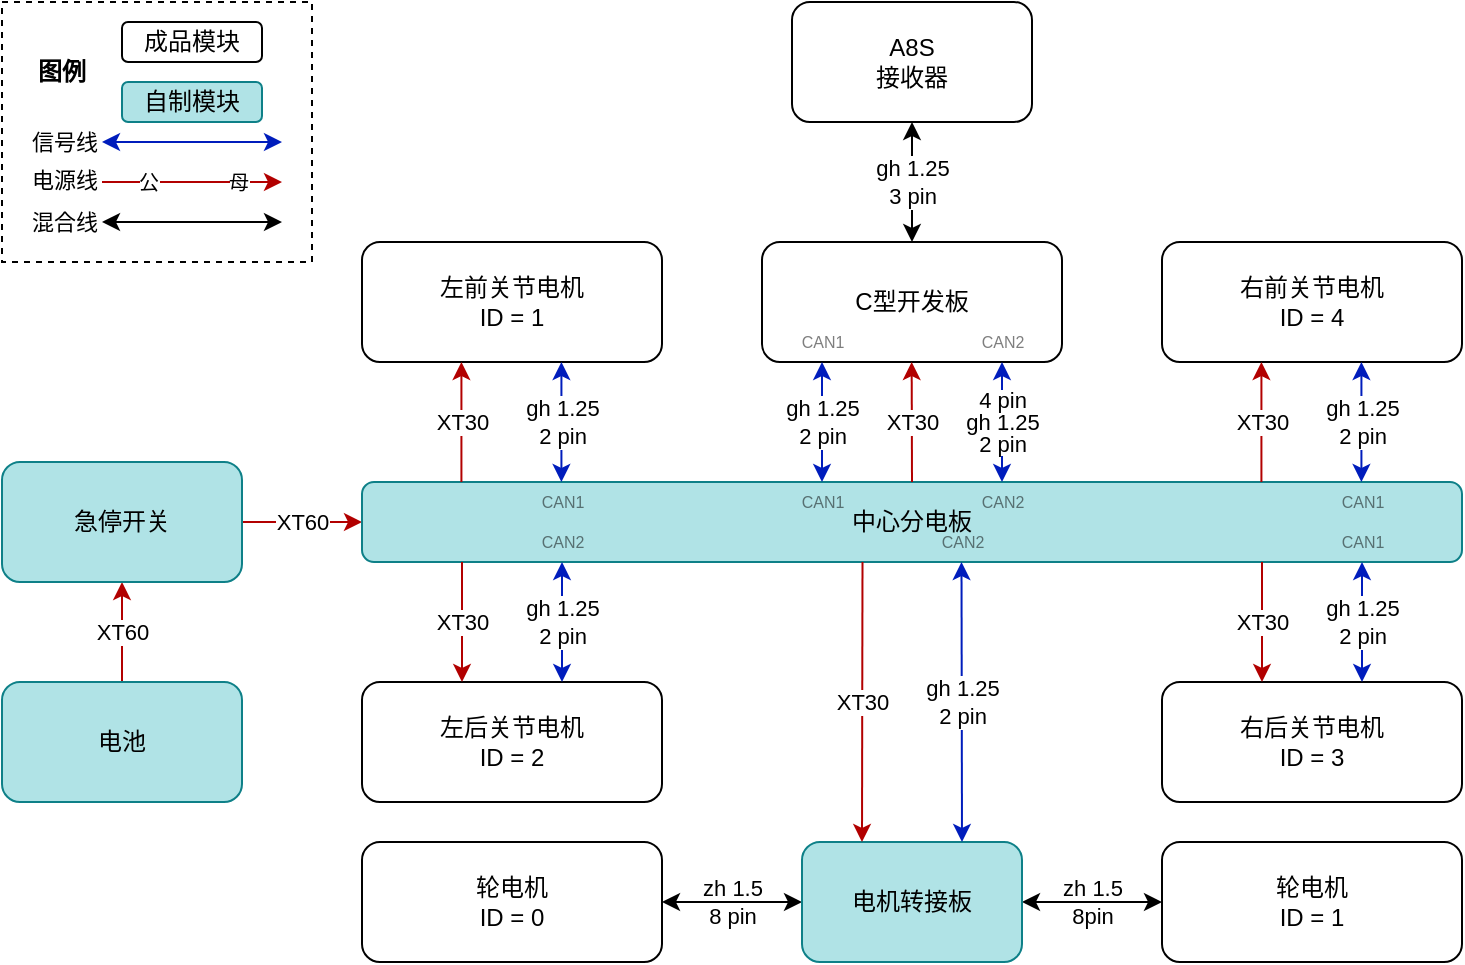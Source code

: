 <mxfile version="26.2.2">
  <diagram name="第 1 页" id="47uNOOpgvLLNZsxWTuy7">
    <mxGraphModel dx="1044" dy="722" grid="1" gridSize="10" guides="1" tooltips="1" connect="1" arrows="1" fold="1" page="1" pageScale="1" pageWidth="1169" pageHeight="827" math="0" shadow="0">
      <root>
        <mxCell id="0" />
        <mxCell id="1" parent="0" />
        <mxCell id="Tezzr9UvNSHUi5PQrRLW-71" value="" style="edgeStyle=orthogonalEdgeStyle;rounded=0;orthogonalLoop=1;jettySize=auto;html=1;fillColor=#e51400;strokeColor=#B20000;" parent="1" source="Tezzr9UvNSHUi5PQrRLW-69" target="Tezzr9UvNSHUi5PQrRLW-70" edge="1">
          <mxGeometry relative="1" as="geometry" />
        </mxCell>
        <mxCell id="Tezzr9UvNSHUi5PQrRLW-116" value="XT60" style="edgeLabel;html=1;align=center;verticalAlign=middle;resizable=0;points=[];" parent="Tezzr9UvNSHUi5PQrRLW-71" vertex="1" connectable="0">
          <mxGeometry relative="1" as="geometry">
            <mxPoint as="offset" />
          </mxGeometry>
        </mxCell>
        <mxCell id="Tezzr9UvNSHUi5PQrRLW-69" value="电池" style="rounded=1;whiteSpace=wrap;html=1;fillColor=#b0e3e6;strokeColor=#0e8088;" parent="1" vertex="1">
          <mxGeometry x="240" y="490" width="120" height="60" as="geometry" />
        </mxCell>
        <mxCell id="Tezzr9UvNSHUi5PQrRLW-73" value="" style="edgeStyle=orthogonalEdgeStyle;rounded=0;orthogonalLoop=1;jettySize=auto;html=1;fillColor=#e51400;strokeColor=#B20000;" parent="1" source="Tezzr9UvNSHUi5PQrRLW-70" target="Tezzr9UvNSHUi5PQrRLW-72" edge="1">
          <mxGeometry relative="1" as="geometry" />
        </mxCell>
        <mxCell id="Tezzr9UvNSHUi5PQrRLW-126" value="XT60" style="edgeLabel;html=1;align=center;verticalAlign=middle;resizable=0;points=[];" parent="Tezzr9UvNSHUi5PQrRLW-73" vertex="1" connectable="0">
          <mxGeometry relative="1" as="geometry">
            <mxPoint as="offset" />
          </mxGeometry>
        </mxCell>
        <mxCell id="Tezzr9UvNSHUi5PQrRLW-70" value="急停开关" style="rounded=1;whiteSpace=wrap;html=1;fillColor=#b0e3e6;strokeColor=#0e8088;" parent="1" vertex="1">
          <mxGeometry x="240" y="380" width="120" height="60" as="geometry" />
        </mxCell>
        <mxCell id="Tezzr9UvNSHUi5PQrRLW-72" value="中心分电板" style="whiteSpace=wrap;html=1;rounded=1;fillColor=#b0e3e6;strokeColor=#0e8088;" parent="1" vertex="1">
          <mxGeometry x="420" y="390" width="550" height="40" as="geometry" />
        </mxCell>
        <mxCell id="Tezzr9UvNSHUi5PQrRLW-74" value="左后关节电机&lt;div&gt;ID = 2&lt;/div&gt;" style="rounded=1;whiteSpace=wrap;html=1;" parent="1" vertex="1">
          <mxGeometry x="420" y="490" width="150" height="60" as="geometry" />
        </mxCell>
        <mxCell id="Tezzr9UvNSHUi5PQrRLW-77" value="" style="endArrow=classic;html=1;rounded=0;fillColor=#e51400;strokeColor=#B20000;" parent="1" edge="1">
          <mxGeometry width="50" height="50" relative="1" as="geometry">
            <mxPoint x="470" y="430" as="sourcePoint" />
            <mxPoint x="470" y="490" as="targetPoint" />
          </mxGeometry>
        </mxCell>
        <mxCell id="Tezzr9UvNSHUi5PQrRLW-129" value="XT30" style="edgeLabel;html=1;align=center;verticalAlign=middle;resizable=0;points=[];" parent="Tezzr9UvNSHUi5PQrRLW-77" vertex="1" connectable="0">
          <mxGeometry relative="1" as="geometry">
            <mxPoint as="offset" />
          </mxGeometry>
        </mxCell>
        <mxCell id="Tezzr9UvNSHUi5PQrRLW-78" value="" style="endArrow=classic;startArrow=classic;html=1;rounded=0;fillColor=#0050ef;strokeColor=#001DBC;" parent="1" edge="1">
          <mxGeometry width="50" height="50" relative="1" as="geometry">
            <mxPoint x="520" y="490" as="sourcePoint" />
            <mxPoint x="520" y="430" as="targetPoint" />
          </mxGeometry>
        </mxCell>
        <mxCell id="Tezzr9UvNSHUi5PQrRLW-142" value="gh 1.25&lt;div&gt;2 pin&lt;/div&gt;" style="edgeLabel;html=1;align=center;verticalAlign=middle;resizable=0;points=[];" parent="Tezzr9UvNSHUi5PQrRLW-78" vertex="1" connectable="0">
          <mxGeometry x="0.001" relative="1" as="geometry">
            <mxPoint as="offset" />
          </mxGeometry>
        </mxCell>
        <mxCell id="Tezzr9UvNSHUi5PQrRLW-149" value="CAN2" style="edgeLabel;html=1;align=center;verticalAlign=middle;resizable=0;points=[];textOpacity=50;fontSize=8;labelBackgroundColor=none;" parent="Tezzr9UvNSHUi5PQrRLW-78" vertex="1" connectable="0">
          <mxGeometry relative="1" as="geometry">
            <mxPoint y="-40" as="offset" />
          </mxGeometry>
        </mxCell>
        <mxCell id="Tezzr9UvNSHUi5PQrRLW-91" value="左前关节电机&lt;div&gt;ID = 1&lt;/div&gt;" style="rounded=1;whiteSpace=wrap;html=1;" parent="1" vertex="1">
          <mxGeometry x="420" y="270" width="150" height="60" as="geometry" />
        </mxCell>
        <mxCell id="Tezzr9UvNSHUi5PQrRLW-115" value="" style="edgeStyle=orthogonalEdgeStyle;rounded=0;orthogonalLoop=1;jettySize=auto;html=1;startArrow=classic;startFill=1;" parent="1" source="Tezzr9UvNSHUi5PQrRLW-92" target="Tezzr9UvNSHUi5PQrRLW-114" edge="1">
          <mxGeometry relative="1" as="geometry" />
        </mxCell>
        <mxCell id="Tezzr9UvNSHUi5PQrRLW-133" value="gh 1.25&lt;div&gt;3 pin&lt;/div&gt;" style="edgeLabel;html=1;align=center;verticalAlign=middle;resizable=0;points=[];" parent="Tezzr9UvNSHUi5PQrRLW-115" vertex="1" connectable="0">
          <mxGeometry x="0.226" relative="1" as="geometry">
            <mxPoint y="7" as="offset" />
          </mxGeometry>
        </mxCell>
        <mxCell id="Tezzr9UvNSHUi5PQrRLW-92" value="C型开发板" style="rounded=1;whiteSpace=wrap;html=1;" parent="1" vertex="1">
          <mxGeometry x="620" y="270" width="150" height="60" as="geometry" />
        </mxCell>
        <mxCell id="Tezzr9UvNSHUi5PQrRLW-93" value="" style="endArrow=classic;startArrow=classic;html=1;rounded=0;fillColor=#0050ef;strokeColor=#001DBC;" parent="1" edge="1">
          <mxGeometry width="50" height="50" relative="1" as="geometry">
            <mxPoint x="650" y="390" as="sourcePoint" />
            <mxPoint x="650" y="330" as="targetPoint" />
          </mxGeometry>
        </mxCell>
        <mxCell id="Tezzr9UvNSHUi5PQrRLW-143" value="gh 1.25&lt;div&gt;2 pin&lt;/div&gt;" style="edgeLabel;html=1;align=center;verticalAlign=middle;resizable=0;points=[];" parent="Tezzr9UvNSHUi5PQrRLW-93" vertex="1" connectable="0">
          <mxGeometry relative="1" as="geometry">
            <mxPoint as="offset" />
          </mxGeometry>
        </mxCell>
        <mxCell id="Tezzr9UvNSHUi5PQrRLW-94" value="" style="endArrow=classic;html=1;rounded=0;fillColor=#e51400;strokeColor=#B20000;" parent="1" edge="1">
          <mxGeometry width="50" height="50" relative="1" as="geometry">
            <mxPoint x="695" y="390" as="sourcePoint" />
            <mxPoint x="694.83" y="330" as="targetPoint" />
          </mxGeometry>
        </mxCell>
        <mxCell id="Tezzr9UvNSHUi5PQrRLW-128" value="XT30" style="edgeLabel;html=1;align=center;verticalAlign=middle;resizable=0;points=[];" parent="Tezzr9UvNSHUi5PQrRLW-94" vertex="1" connectable="0">
          <mxGeometry relative="1" as="geometry">
            <mxPoint as="offset" />
          </mxGeometry>
        </mxCell>
        <mxCell id="Tezzr9UvNSHUi5PQrRLW-111" value="" style="edgeStyle=orthogonalEdgeStyle;rounded=0;orthogonalLoop=1;jettySize=auto;html=1;startArrow=classic;startFill=1;" parent="1" source="Tezzr9UvNSHUi5PQrRLW-98" target="Tezzr9UvNSHUi5PQrRLW-110" edge="1">
          <mxGeometry relative="1" as="geometry" />
        </mxCell>
        <mxCell id="Tezzr9UvNSHUi5PQrRLW-118" value="zh 1.5&lt;div&gt;8 pin&lt;/div&gt;" style="edgeLabel;html=1;align=center;verticalAlign=middle;resizable=0;points=[];labelBackgroundColor=none;" parent="Tezzr9UvNSHUi5PQrRLW-111" vertex="1" connectable="0">
          <mxGeometry relative="1" as="geometry">
            <mxPoint as="offset" />
          </mxGeometry>
        </mxCell>
        <mxCell id="Tezzr9UvNSHUi5PQrRLW-113" value="" style="edgeStyle=orthogonalEdgeStyle;rounded=0;orthogonalLoop=1;jettySize=auto;html=1;startArrow=classic;startFill=1;" parent="1" source="Tezzr9UvNSHUi5PQrRLW-98" target="Tezzr9UvNSHUi5PQrRLW-112" edge="1">
          <mxGeometry relative="1" as="geometry" />
        </mxCell>
        <mxCell id="Tezzr9UvNSHUi5PQrRLW-121" value="zh 1.5&lt;div&gt;8pin&lt;/div&gt;" style="edgeLabel;html=1;align=center;verticalAlign=middle;resizable=0;points=[];labelBackgroundColor=none;" parent="Tezzr9UvNSHUi5PQrRLW-113" vertex="1" connectable="0">
          <mxGeometry relative="1" as="geometry">
            <mxPoint as="offset" />
          </mxGeometry>
        </mxCell>
        <mxCell id="Tezzr9UvNSHUi5PQrRLW-98" value="电机转接板" style="rounded=1;whiteSpace=wrap;html=1;fillColor=#b0e3e6;strokeColor=#0e8088;" parent="1" vertex="1">
          <mxGeometry x="640" y="570" width="110" height="60" as="geometry" />
        </mxCell>
        <mxCell id="Tezzr9UvNSHUi5PQrRLW-101" value="右后关节电机&lt;div&gt;ID = 3&lt;/div&gt;" style="rounded=1;whiteSpace=wrap;html=1;" parent="1" vertex="1">
          <mxGeometry x="820" y="490" width="150" height="60" as="geometry" />
        </mxCell>
        <mxCell id="Tezzr9UvNSHUi5PQrRLW-102" value="" style="endArrow=classic;html=1;rounded=0;fillColor=#e51400;strokeColor=#B20000;" parent="1" edge="1">
          <mxGeometry width="50" height="50" relative="1" as="geometry">
            <mxPoint x="870" y="430" as="sourcePoint" />
            <mxPoint x="870" y="490" as="targetPoint" />
          </mxGeometry>
        </mxCell>
        <mxCell id="Tezzr9UvNSHUi5PQrRLW-131" value="XT30" style="edgeLabel;html=1;align=center;verticalAlign=middle;resizable=0;points=[];" parent="Tezzr9UvNSHUi5PQrRLW-102" vertex="1" connectable="0">
          <mxGeometry relative="1" as="geometry">
            <mxPoint as="offset" />
          </mxGeometry>
        </mxCell>
        <mxCell id="Tezzr9UvNSHUi5PQrRLW-103" value="" style="endArrow=classic;startArrow=classic;html=1;rounded=0;fillColor=#0050ef;strokeColor=#001DBC;" parent="1" edge="1">
          <mxGeometry width="50" height="50" relative="1" as="geometry">
            <mxPoint x="920" y="490" as="sourcePoint" />
            <mxPoint x="920" y="430" as="targetPoint" />
          </mxGeometry>
        </mxCell>
        <mxCell id="Tezzr9UvNSHUi5PQrRLW-145" value="gh 1.25&lt;div&gt;2 pin&lt;/div&gt;" style="edgeLabel;html=1;align=center;verticalAlign=middle;resizable=0;points=[];" parent="Tezzr9UvNSHUi5PQrRLW-103" vertex="1" connectable="0">
          <mxGeometry relative="1" as="geometry">
            <mxPoint as="offset" />
          </mxGeometry>
        </mxCell>
        <mxCell id="Tezzr9UvNSHUi5PQrRLW-104" value="" style="endArrow=classic;startArrow=classic;html=1;rounded=0;fillColor=#0050ef;strokeColor=#001DBC;" parent="1" edge="1">
          <mxGeometry width="50" height="50" relative="1" as="geometry">
            <mxPoint x="740" y="390" as="sourcePoint" />
            <mxPoint x="740" y="330" as="targetPoint" />
          </mxGeometry>
        </mxCell>
        <mxCell id="Tezzr9UvNSHUi5PQrRLW-146" value="&lt;div style=&quot;line-height: 100%;&quot;&gt;&lt;div&gt;4 pin&lt;/div&gt;gh 1.25&lt;div&gt;2 pin&lt;/div&gt;&lt;/div&gt;" style="edgeLabel;html=1;align=center;verticalAlign=middle;resizable=0;points=[];" parent="Tezzr9UvNSHUi5PQrRLW-104" vertex="1" connectable="0">
          <mxGeometry relative="1" as="geometry">
            <mxPoint as="offset" />
          </mxGeometry>
        </mxCell>
        <mxCell id="Tezzr9UvNSHUi5PQrRLW-105" value="" style="endArrow=classic;html=1;rounded=0;fillColor=#e51400;strokeColor=#B20000;" parent="1" edge="1">
          <mxGeometry width="50" height="50" relative="1" as="geometry">
            <mxPoint x="469.71" y="390" as="sourcePoint" />
            <mxPoint x="469.71" y="330" as="targetPoint" />
          </mxGeometry>
        </mxCell>
        <mxCell id="Tezzr9UvNSHUi5PQrRLW-127" value="XT30" style="edgeLabel;html=1;align=center;verticalAlign=middle;resizable=0;points=[];" parent="Tezzr9UvNSHUi5PQrRLW-105" vertex="1" connectable="0">
          <mxGeometry relative="1" as="geometry">
            <mxPoint as="offset" />
          </mxGeometry>
        </mxCell>
        <mxCell id="Tezzr9UvNSHUi5PQrRLW-106" value="" style="endArrow=classic;startArrow=classic;html=1;rounded=0;fillColor=#0050ef;strokeColor=#001DBC;" parent="1" edge="1">
          <mxGeometry width="50" height="50" relative="1" as="geometry">
            <mxPoint x="519.71" y="390" as="sourcePoint" />
            <mxPoint x="519.71" y="330" as="targetPoint" />
          </mxGeometry>
        </mxCell>
        <mxCell id="Tezzr9UvNSHUi5PQrRLW-134" value="gh 1.25&lt;div&gt;2 pin&lt;/div&gt;" style="edgeLabel;html=1;align=center;verticalAlign=middle;resizable=0;points=[];" parent="Tezzr9UvNSHUi5PQrRLW-106" vertex="1" connectable="0">
          <mxGeometry x="0.011" relative="1" as="geometry">
            <mxPoint as="offset" />
          </mxGeometry>
        </mxCell>
        <mxCell id="Tezzr9UvNSHUi5PQrRLW-135" value="CAN1" style="edgeLabel;html=1;align=center;verticalAlign=middle;resizable=0;points=[];fontSize=8;textOpacity=50;labelBackgroundColor=none;" parent="Tezzr9UvNSHUi5PQrRLW-106" vertex="1" connectable="0">
          <mxGeometry relative="1" as="geometry">
            <mxPoint y="40" as="offset" />
          </mxGeometry>
        </mxCell>
        <mxCell id="Tezzr9UvNSHUi5PQrRLW-107" value="右前关节电机&lt;div&gt;ID = 4&lt;/div&gt;" style="rounded=1;whiteSpace=wrap;html=1;" parent="1" vertex="1">
          <mxGeometry x="820" y="270" width="150" height="60" as="geometry" />
        </mxCell>
        <mxCell id="Tezzr9UvNSHUi5PQrRLW-108" value="" style="endArrow=classic;html=1;rounded=0;fillColor=#e51400;strokeColor=#B20000;" parent="1" edge="1">
          <mxGeometry width="50" height="50" relative="1" as="geometry">
            <mxPoint x="869.71" y="390" as="sourcePoint" />
            <mxPoint x="869.71" y="330" as="targetPoint" />
          </mxGeometry>
        </mxCell>
        <mxCell id="Tezzr9UvNSHUi5PQrRLW-132" value="XT30" style="edgeLabel;html=1;align=center;verticalAlign=middle;resizable=0;points=[];" parent="Tezzr9UvNSHUi5PQrRLW-108" vertex="1" connectable="0">
          <mxGeometry relative="1" as="geometry">
            <mxPoint as="offset" />
          </mxGeometry>
        </mxCell>
        <mxCell id="Tezzr9UvNSHUi5PQrRLW-109" value="" style="endArrow=classic;startArrow=classic;html=1;rounded=0;fillColor=#0050ef;strokeColor=#001DBC;" parent="1" edge="1">
          <mxGeometry width="50" height="50" relative="1" as="geometry">
            <mxPoint x="919.71" y="390" as="sourcePoint" />
            <mxPoint x="919.71" y="330" as="targetPoint" />
          </mxGeometry>
        </mxCell>
        <mxCell id="Tezzr9UvNSHUi5PQrRLW-144" value="gh 1.25&lt;div&gt;2 pin&lt;/div&gt;" style="edgeLabel;html=1;align=center;verticalAlign=middle;resizable=0;points=[];" parent="Tezzr9UvNSHUi5PQrRLW-109" vertex="1" connectable="0">
          <mxGeometry relative="1" as="geometry">
            <mxPoint as="offset" />
          </mxGeometry>
        </mxCell>
        <mxCell id="Tezzr9UvNSHUi5PQrRLW-110" value="轮电机&lt;div&gt;ID = 0&lt;/div&gt;" style="whiteSpace=wrap;html=1;rounded=1;" parent="1" vertex="1">
          <mxGeometry x="420" y="570" width="150" height="60" as="geometry" />
        </mxCell>
        <mxCell id="Tezzr9UvNSHUi5PQrRLW-112" value="轮电机&lt;div&gt;ID = 1&lt;/div&gt;" style="whiteSpace=wrap;html=1;rounded=1;" parent="1" vertex="1">
          <mxGeometry x="820" y="570" width="150" height="60" as="geometry" />
        </mxCell>
        <mxCell id="Tezzr9UvNSHUi5PQrRLW-114" value="A8S&lt;div&gt;接收器&lt;/div&gt;" style="whiteSpace=wrap;html=1;rounded=1;" parent="1" vertex="1">
          <mxGeometry x="635" y="150" width="120" height="60" as="geometry" />
        </mxCell>
        <mxCell id="Tezzr9UvNSHUi5PQrRLW-122" value="" style="endArrow=classic;startArrow=none;html=1;rounded=0;startFill=0;exitX=0.455;exitY=1;exitDx=0;exitDy=0;exitPerimeter=0;fillColor=#e51400;strokeColor=#B20000;" parent="1" source="Tezzr9UvNSHUi5PQrRLW-72" edge="1">
          <mxGeometry width="50" height="50" relative="1" as="geometry">
            <mxPoint x="670" y="460" as="sourcePoint" />
            <mxPoint x="670" y="570" as="targetPoint" />
          </mxGeometry>
        </mxCell>
        <mxCell id="Tezzr9UvNSHUi5PQrRLW-130" value="XT30" style="edgeLabel;html=1;align=center;verticalAlign=middle;resizable=0;points=[];" parent="Tezzr9UvNSHUi5PQrRLW-122" vertex="1" connectable="0">
          <mxGeometry relative="1" as="geometry">
            <mxPoint as="offset" />
          </mxGeometry>
        </mxCell>
        <mxCell id="Tezzr9UvNSHUi5PQrRLW-123" value="" style="endArrow=classic;startArrow=classic;html=1;rounded=0;entryX=0.545;entryY=1;entryDx=0;entryDy=0;entryPerimeter=0;fillColor=#0050ef;strokeColor=#001DBC;" parent="1" target="Tezzr9UvNSHUi5PQrRLW-72" edge="1">
          <mxGeometry width="50" height="50" relative="1" as="geometry">
            <mxPoint x="720" y="570" as="sourcePoint" />
            <mxPoint x="720" y="500" as="targetPoint" />
          </mxGeometry>
        </mxCell>
        <mxCell id="Tezzr9UvNSHUi5PQrRLW-147" value="gh 1.25&lt;div&gt;2 pin&lt;/div&gt;" style="edgeLabel;html=1;align=center;verticalAlign=middle;resizable=0;points=[];" parent="Tezzr9UvNSHUi5PQrRLW-123" vertex="1" connectable="0">
          <mxGeometry relative="1" as="geometry">
            <mxPoint as="offset" />
          </mxGeometry>
        </mxCell>
        <mxCell id="Tezzr9UvNSHUi5PQrRLW-150" value="CAN1" style="edgeLabel;html=1;align=center;verticalAlign=middle;resizable=0;points=[];fontSize=8;textOpacity=50;labelBackgroundColor=none;" parent="1" vertex="1" connectable="0">
          <mxGeometry x="650" y="400" as="geometry" />
        </mxCell>
        <mxCell id="Tezzr9UvNSHUi5PQrRLW-151" value="CAN1" style="edgeLabel;html=1;align=center;verticalAlign=middle;resizable=0;points=[];fontSize=8;textOpacity=50;labelBackgroundColor=none;" parent="1" vertex="1" connectable="0">
          <mxGeometry x="650" y="320" as="geometry">
            <mxPoint as="offset" />
          </mxGeometry>
        </mxCell>
        <mxCell id="Tezzr9UvNSHUi5PQrRLW-152" value="CAN2" style="edgeLabel;html=1;align=center;verticalAlign=middle;resizable=0;points=[];fontSize=8;textOpacity=50;labelBackgroundColor=none;" parent="1" vertex="1" connectable="0">
          <mxGeometry x="740" y="320" as="geometry" />
        </mxCell>
        <mxCell id="Tezzr9UvNSHUi5PQrRLW-153" value="CAN2" style="edgeLabel;html=1;align=center;verticalAlign=middle;resizable=0;points=[];fontSize=8;textOpacity=50;labelBackgroundColor=none;" parent="1" vertex="1" connectable="0">
          <mxGeometry x="740" y="400" as="geometry" />
        </mxCell>
        <mxCell id="Tezzr9UvNSHUi5PQrRLW-154" value="CAN2" style="edgeLabel;html=1;align=center;verticalAlign=middle;resizable=0;points=[];fontSize=8;textOpacity=50;labelBackgroundColor=none;" parent="1" vertex="1" connectable="0">
          <mxGeometry x="720" y="420" as="geometry" />
        </mxCell>
        <mxCell id="Tezzr9UvNSHUi5PQrRLW-155" value="CAN1" style="edgeLabel;html=1;align=center;verticalAlign=middle;resizable=0;points=[];fontSize=8;textOpacity=50;labelBackgroundColor=none;" parent="1" vertex="1" connectable="0">
          <mxGeometry x="920" y="400" as="geometry" />
        </mxCell>
        <mxCell id="Tezzr9UvNSHUi5PQrRLW-157" value="CAN1" style="edgeLabel;html=1;align=center;verticalAlign=middle;resizable=0;points=[];fontSize=8;textOpacity=50;labelBackgroundColor=none;" parent="1" vertex="1" connectable="0">
          <mxGeometry x="920" y="420" as="geometry" />
        </mxCell>
        <mxCell id="ftrRuj1jlcKmX2w6AbgE-4" value="" style="group" parent="1" vertex="1" connectable="0">
          <mxGeometry x="240" y="160" width="155" height="120" as="geometry" />
        </mxCell>
        <mxCell id="IoBiIc19SofoyJkuLMO4-2" value="&lt;b&gt;图例&lt;/b&gt;" style="text;html=1;align=center;verticalAlign=middle;whiteSpace=wrap;rounded=0;" parent="ftrRuj1jlcKmX2w6AbgE-4" vertex="1">
          <mxGeometry y="10" width="60" height="30" as="geometry" />
        </mxCell>
        <mxCell id="IoBiIc19SofoyJkuLMO4-3" value="" style="endArrow=classic;startArrow=classic;html=1;rounded=0;fillColor=#0050ef;strokeColor=#001DBC;" parent="ftrRuj1jlcKmX2w6AbgE-4" edge="1">
          <mxGeometry width="50" height="50" relative="1" as="geometry">
            <mxPoint x="50" y="60" as="sourcePoint" />
            <mxPoint x="140" y="60" as="targetPoint" />
          </mxGeometry>
        </mxCell>
        <mxCell id="IoBiIc19SofoyJkuLMO4-7" value="信号线" style="edgeLabel;html=1;align=center;verticalAlign=middle;resizable=0;points=[];" parent="IoBiIc19SofoyJkuLMO4-3" vertex="1" connectable="0">
          <mxGeometry x="-0.438" relative="1" as="geometry">
            <mxPoint x="-45" as="offset" />
          </mxGeometry>
        </mxCell>
        <mxCell id="IoBiIc19SofoyJkuLMO4-4" value="" style="endArrow=classic;html=1;rounded=0;fillColor=#e51400;strokeColor=#B20000;" parent="ftrRuj1jlcKmX2w6AbgE-4" edge="1">
          <mxGeometry width="50" height="50" relative="1" as="geometry">
            <mxPoint x="50" y="80" as="sourcePoint" />
            <mxPoint x="140" y="80" as="targetPoint" />
          </mxGeometry>
        </mxCell>
        <mxCell id="IoBiIc19SofoyJkuLMO4-8" value="电源线" style="edgeLabel;html=1;align=center;verticalAlign=middle;resizable=0;points=[];" parent="IoBiIc19SofoyJkuLMO4-4" vertex="1" connectable="0">
          <mxGeometry x="-0.327" y="1" relative="1" as="geometry">
            <mxPoint x="-50" as="offset" />
          </mxGeometry>
        </mxCell>
        <mxCell id="ftrRuj1jlcKmX2w6AbgE-1" value="公" style="edgeLabel;html=1;align=center;verticalAlign=middle;resizable=0;points=[];fontSize=10;" parent="IoBiIc19SofoyJkuLMO4-4" vertex="1" connectable="0">
          <mxGeometry x="-0.5" relative="1" as="geometry">
            <mxPoint as="offset" />
          </mxGeometry>
        </mxCell>
        <mxCell id="ftrRuj1jlcKmX2w6AbgE-2" value="母" style="edgeLabel;html=1;align=center;verticalAlign=middle;resizable=0;points=[];fontSize=10;" parent="IoBiIc19SofoyJkuLMO4-4" vertex="1" connectable="0">
          <mxGeometry x="0.5" relative="1" as="geometry">
            <mxPoint as="offset" />
          </mxGeometry>
        </mxCell>
        <mxCell id="IoBiIc19SofoyJkuLMO4-5" value="自制模块" style="rounded=1;whiteSpace=wrap;html=1;fillColor=#b0e3e6;strokeColor=#0e8088;" parent="ftrRuj1jlcKmX2w6AbgE-4" vertex="1">
          <mxGeometry x="60" y="30" width="70" height="20" as="geometry" />
        </mxCell>
        <mxCell id="IoBiIc19SofoyJkuLMO4-6" value="成品模块" style="rounded=1;whiteSpace=wrap;html=1;" parent="ftrRuj1jlcKmX2w6AbgE-4" vertex="1">
          <mxGeometry x="60" width="70" height="20" as="geometry" />
        </mxCell>
        <mxCell id="IoBiIc19SofoyJkuLMO4-9" value="" style="endArrow=classic;startArrow=classic;html=1;rounded=0;" parent="ftrRuj1jlcKmX2w6AbgE-4" edge="1">
          <mxGeometry width="50" height="50" relative="1" as="geometry">
            <mxPoint x="50" y="100" as="sourcePoint" />
            <mxPoint x="140" y="100" as="targetPoint" />
          </mxGeometry>
        </mxCell>
        <mxCell id="IoBiIc19SofoyJkuLMO4-10" value="混合线" style="edgeLabel;html=1;align=center;verticalAlign=middle;resizable=0;points=[];" parent="IoBiIc19SofoyJkuLMO4-9" vertex="1" connectable="0">
          <mxGeometry x="-0.438" relative="1" as="geometry">
            <mxPoint x="-45" as="offset" />
          </mxGeometry>
        </mxCell>
        <mxCell id="ftrRuj1jlcKmX2w6AbgE-3" value="" style="rounded=0;whiteSpace=wrap;html=1;fillColor=none;dashed=1;" parent="ftrRuj1jlcKmX2w6AbgE-4" vertex="1">
          <mxGeometry y="-10" width="155" height="130" as="geometry" />
        </mxCell>
      </root>
    </mxGraphModel>
  </diagram>
</mxfile>

